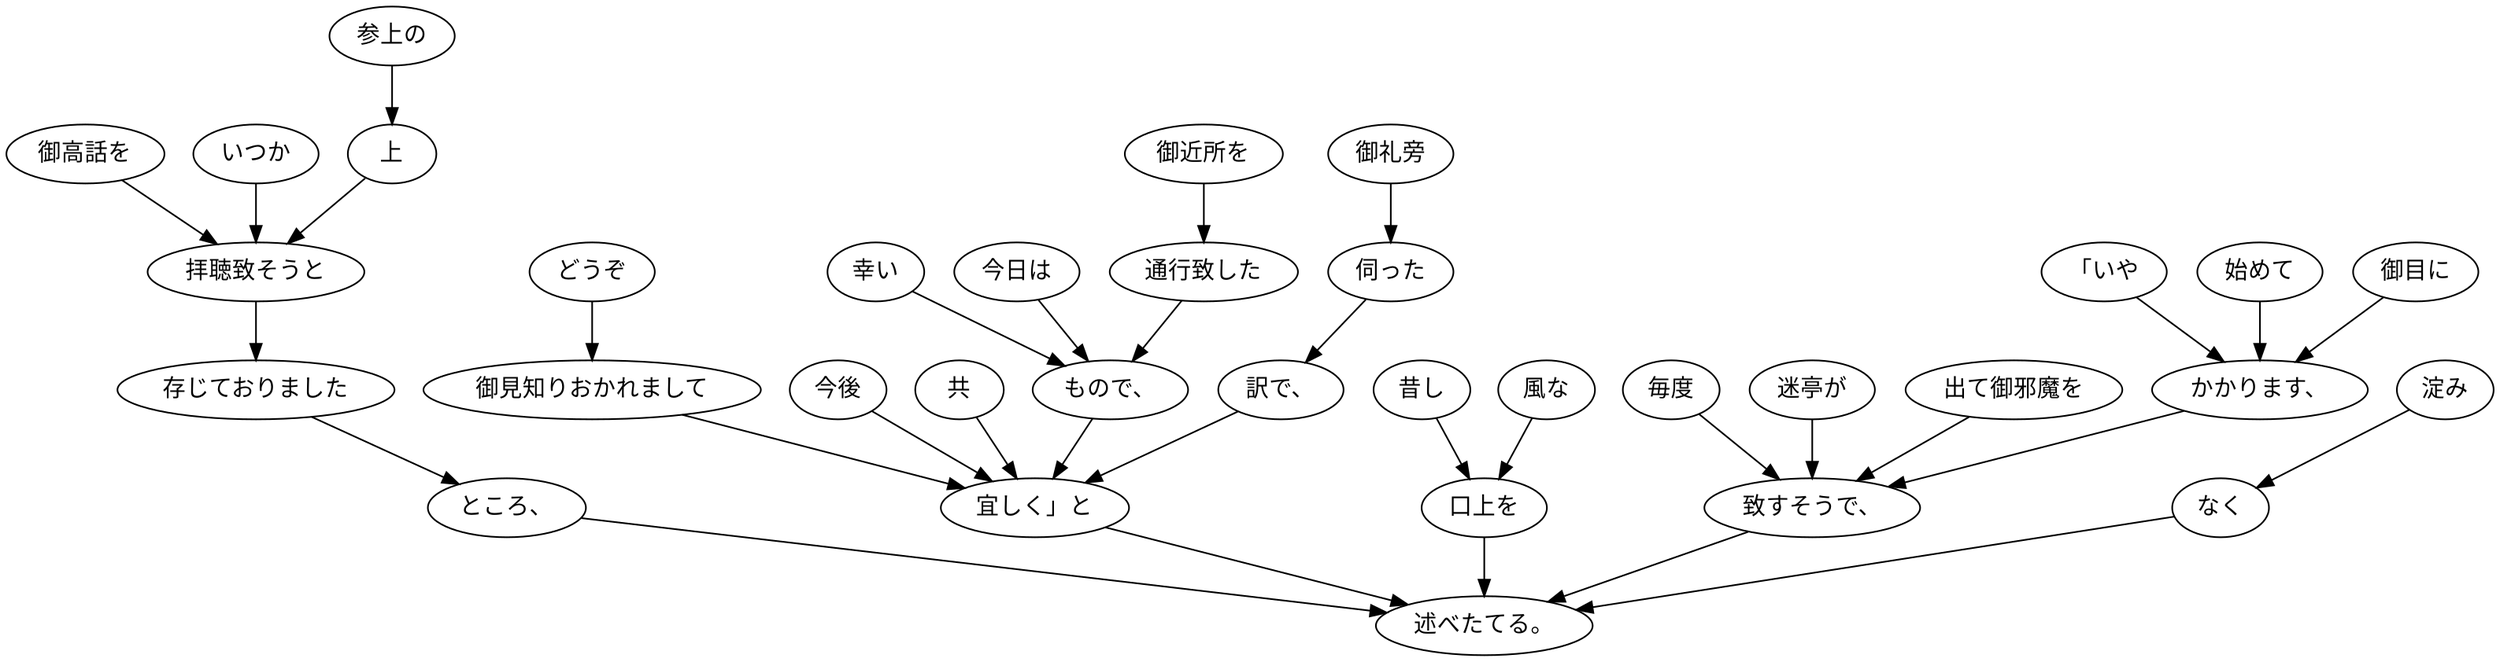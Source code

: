 digraph graph5905 {
	node0 [label="「いや"];
	node1 [label="始めて"];
	node2 [label="御目に"];
	node3 [label="かかります、"];
	node4 [label="毎度"];
	node5 [label="迷亭が"];
	node6 [label="出て御邪魔を"];
	node7 [label="致すそうで、"];
	node8 [label="いつか"];
	node9 [label="参上の"];
	node10 [label="上"];
	node11 [label="御高話を"];
	node12 [label="拝聴致そうと"];
	node13 [label="存じておりました"];
	node14 [label="ところ、"];
	node15 [label="幸い"];
	node16 [label="今日は"];
	node17 [label="御近所を"];
	node18 [label="通行致した"];
	node19 [label="もので、"];
	node20 [label="御礼旁"];
	node21 [label="伺った"];
	node22 [label="訳で、"];
	node23 [label="どうぞ"];
	node24 [label="御見知りおかれまして"];
	node25 [label="今後"];
	node26 [label="共"];
	node27 [label="宜しく」と"];
	node28 [label="昔し"];
	node29 [label="風な"];
	node30 [label="口上を"];
	node31 [label="淀み"];
	node32 [label="なく"];
	node33 [label="述べたてる。"];
	node0 -> node3;
	node1 -> node3;
	node2 -> node3;
	node3 -> node7;
	node4 -> node7;
	node5 -> node7;
	node6 -> node7;
	node7 -> node33;
	node8 -> node12;
	node9 -> node10;
	node10 -> node12;
	node11 -> node12;
	node12 -> node13;
	node13 -> node14;
	node14 -> node33;
	node15 -> node19;
	node16 -> node19;
	node17 -> node18;
	node18 -> node19;
	node19 -> node27;
	node20 -> node21;
	node21 -> node22;
	node22 -> node27;
	node23 -> node24;
	node24 -> node27;
	node25 -> node27;
	node26 -> node27;
	node27 -> node33;
	node28 -> node30;
	node29 -> node30;
	node30 -> node33;
	node31 -> node32;
	node32 -> node33;
}
